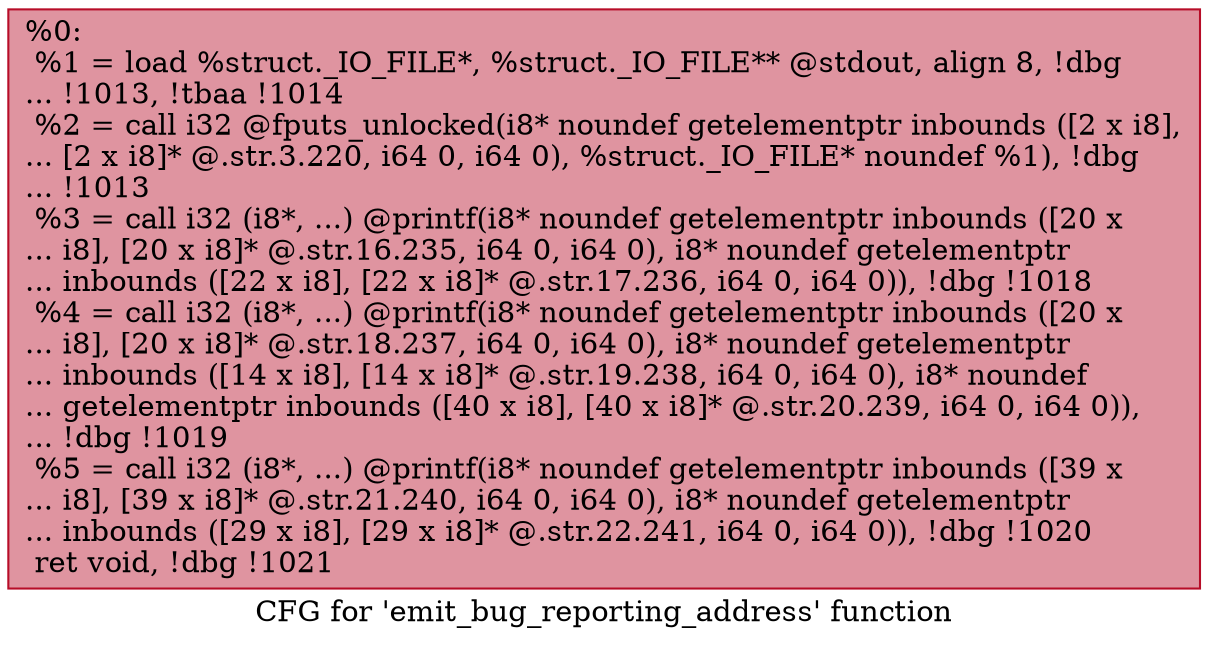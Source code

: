 digraph "CFG for 'emit_bug_reporting_address' function" {
	label="CFG for 'emit_bug_reporting_address' function";

	Node0x1f4e620 [shape=record,color="#b70d28ff", style=filled, fillcolor="#b70d2870",label="{%0:\l  %1 = load %struct._IO_FILE*, %struct._IO_FILE** @stdout, align 8, !dbg\l... !1013, !tbaa !1014\l  %2 = call i32 @fputs_unlocked(i8* noundef getelementptr inbounds ([2 x i8],\l... [2 x i8]* @.str.3.220, i64 0, i64 0), %struct._IO_FILE* noundef %1), !dbg\l... !1013\l  %3 = call i32 (i8*, ...) @printf(i8* noundef getelementptr inbounds ([20 x\l... i8], [20 x i8]* @.str.16.235, i64 0, i64 0), i8* noundef getelementptr\l... inbounds ([22 x i8], [22 x i8]* @.str.17.236, i64 0, i64 0)), !dbg !1018\l  %4 = call i32 (i8*, ...) @printf(i8* noundef getelementptr inbounds ([20 x\l... i8], [20 x i8]* @.str.18.237, i64 0, i64 0), i8* noundef getelementptr\l... inbounds ([14 x i8], [14 x i8]* @.str.19.238, i64 0, i64 0), i8* noundef\l... getelementptr inbounds ([40 x i8], [40 x i8]* @.str.20.239, i64 0, i64 0)),\l... !dbg !1019\l  %5 = call i32 (i8*, ...) @printf(i8* noundef getelementptr inbounds ([39 x\l... i8], [39 x i8]* @.str.21.240, i64 0, i64 0), i8* noundef getelementptr\l... inbounds ([29 x i8], [29 x i8]* @.str.22.241, i64 0, i64 0)), !dbg !1020\l  ret void, !dbg !1021\l}"];
}
